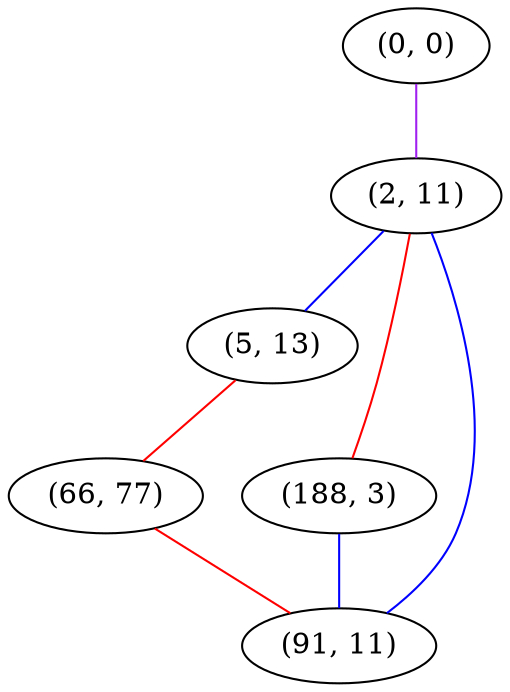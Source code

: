 graph "" {
"(0, 0)";
"(2, 11)";
"(5, 13)";
"(188, 3)";
"(66, 77)";
"(91, 11)";
"(0, 0)" -- "(2, 11)"  [color=purple, key=0, weight=4];
"(2, 11)" -- "(5, 13)"  [color=blue, key=0, weight=3];
"(2, 11)" -- "(188, 3)"  [color=red, key=0, weight=1];
"(2, 11)" -- "(91, 11)"  [color=blue, key=0, weight=3];
"(5, 13)" -- "(66, 77)"  [color=red, key=0, weight=1];
"(188, 3)" -- "(91, 11)"  [color=blue, key=0, weight=3];
"(66, 77)" -- "(91, 11)"  [color=red, key=0, weight=1];
}
